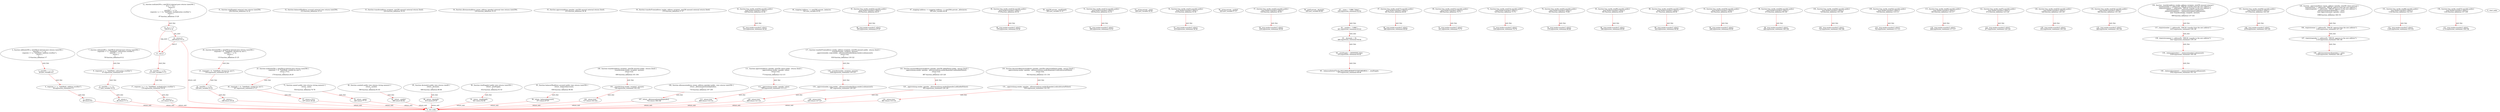 digraph  {
13 [label="2_ function add(uint256 a, uint256 b) internal pure returns (uint256) {\n        uint256 c = a + b;\n        require(c >= a, \"SafeMath: addition overflow\");\n        return c;\n    }\n13-function_definition-3-7", method="add(uint256 a,uint256 b)", type_label=function_definition];
30 [label="3_ uint256 c = a + b;\n30-new_variable-4-4", method="add(uint256 a,uint256 b)", type_label=new_variable];
38 [label="4_ require(c >= a, \"SafeMath: addition overflow\");\n38-expression_statement-5-5", method="add(uint256 a,uint256 b)", type_label=expression_statement];
48 [label="5_ return c;\n48-return-6-6", method="add(uint256 a,uint256 b)", type_label=return];
50 [label="7_ function sub(uint256 a, uint256 b) internal pure returns (uint256) {\n        require(b <= a, \"SafeMath: subtraction overflow\");\n        uint256 c = a - b;\n        return c;\n    }\n50-function_definition-8-12", method="sub(uint256 a,uint256 b)", type_label=function_definition];
67 [label="8_ require(b <= a, \"SafeMath: subtraction overflow\");\n67-expression_statement-9-9", method="sub(uint256 a,uint256 b)", type_label=expression_statement];
77 [label="9_ uint256 c = a - b;\n77-new_variable-10-10", method="sub(uint256 a,uint256 b)", type_label=new_variable];
85 [label="10_ return c;\n85-return-11-11", method="sub(uint256 a,uint256 b)", type_label=return];
87 [label="12_ function mul(uint256 a, uint256 b) internal pure returns (uint256) {\n        if (a == 0) {\n            return 0;\n        }\n        uint256 c = a * b;\n        require(c / a == b, \"SafeMath: multiplication overflow\");\n        return c;\n    }\n87-function_definition-13-20", method="mul(uint256 a,uint256 b)", type_label=function_definition];
104 [label="13_ if_a == 0\n104-if-14-16", method="mul(uint256 a,uint256 b)", type_label=if];
1279 [label="13_ end_if", method="mul(uint256 a,uint256 b)", type_label=end_if];
109 [label="14_ return 0;\n109-return-15-15", method="mul(uint256 a,uint256 b)", type_label=return];
111 [label="16_ uint256 c = a * b;\n111-new_variable-17-17", method="mul(uint256 a,uint256 b)", type_label=new_variable];
119 [label="17_ require(c / a == b, \"SafeMath: multiplication overflow\");\n119-expression_statement-18-18", method="mul(uint256 a,uint256 b)", type_label=expression_statement];
131 [label="18_ return c;\n131-return-19-19", method="mul(uint256 a,uint256 b)", type_label=return];
133 [label="20_ function div(uint256 a, uint256 b) internal pure returns (uint256) {\n        require(b > 0, \"SafeMath: division by zero\");\n        uint256 c = a / b;\n        return c;\n    }\n133-function_definition-21-25", method="div(uint256 a,uint256 b)", type_label=function_definition];
150 [label="21_ require(b > 0, \"SafeMath: division by zero\");\n150-expression_statement-22-22", method="div(uint256 a,uint256 b)", type_label=expression_statement];
160 [label="22_ uint256 c = a / b;\n160-new_variable-23-23", method="div(uint256 a,uint256 b)", type_label=new_variable];
168 [label="23_ return c;\n168-return-24-24", method="div(uint256 a,uint256 b)", type_label=return];
170 [label="25_ function mod(uint256 a, uint256 b) internal pure returns (uint256) {\n        require(b != 0, \"SafeMath: modulo by zero\");\n        return a % b;\n    }\n170-function_definition-26-29", method="mod(uint256 a,uint256 b)", type_label=function_definition];
187 [label="26_ require(b != 0, \"SafeMath: modulo by zero\");\n187-expression_statement-27-27", method="mod(uint256 a,uint256 b)", type_label=expression_statement];
197 [label="27_ return a % b;\n197-return-28-28", method="mod(uint256 a,uint256 b)", type_label=return];
204 [label="31_ function totalSupply() external view returns (uint256);\n204-function_definition-32-32", method="totalSupply()", type_label=function_definition];
212 [label="32_ function balanceOf(address account) external view returns (uint256);\n212-function_definition-33-33", method="balanceOf(address account)", type_label=function_definition];
224 [label="33_ function transfer(address recipient, uint256 amount) external returns (bool);\n224-function_definition-34-34", method="transfer(address recipient,uint256 amount)", type_label=function_definition];
239 [label="34_ function allowance(address owner, address spender) external view returns (uint256);\n239-function_definition-35-35", method="allowance(address owner,address spender)", type_label=function_definition];
255 [label="35_ function approve(address spender, uint256 amount) external returns (bool);\n255-function_definition-36-36", method="approve(address spender,uint256 amount)", type_label=function_definition];
270 [label="36_ function transferFrom(address sender, address recipient, uint256 amount) external returns (bool);\n270-function_definition-37-37", method="transferFrom(address sender,address recipient,uint256 amount)", type_label=function_definition];
328 [label="42_ function bug_unchk_send10() payable public{\n      msg.sender.transfer(1 ether);}\n328-function_definition-43-44", method="bug_unchk_send10()", type_label=function_definition];
333 [label="43_ msg.sender.transfer(1 ether);\n333-expression_statement-44-44", method="bug_unchk_send10()", type_label=expression_statement];
343 [label="44_ mapping (address => uint256) private _balances;\n343-new_variable-45-45", method="", type_label=new_variable];
350 [label="45_ function bug_unchk_send22() payable public{\n      msg.sender.transfer(1 ether);}\n350-function_definition-46-47", method="bug_unchk_send22()", type_label=function_definition];
355 [label="46_ msg.sender.transfer(1 ether);\n355-expression_statement-47-47", method="bug_unchk_send22()", type_label=expression_statement];
365 [label="47_ mapping (address => mapping (address => uint256)) private _allowances;\n365-new_variable-48-48", method="", type_label=new_variable];
374 [label="48_ function bug_unchk_send12() payable public{\n      msg.sender.transfer(1 ether);}\n374-function_definition-49-50", method="bug_unchk_send12()", type_label=function_definition];
379 [label="49_ msg.sender.transfer(1 ether);\n379-expression_statement-50-50", method="bug_unchk_send12()", type_label=expression_statement];
389 [label="50_ uint256 private _totalSupply;\n389-new_variable-51-51", method="", type_label=new_variable];
394 [label="51_ function bug_unchk_send11() payable public{\n      msg.sender.transfer(1 ether);}\n394-function_definition-52-53", method="bug_unchk_send11()", type_label=function_definition];
399 [label="52_ msg.sender.transfer(1 ether);\n399-expression_statement-53-53", method="bug_unchk_send11()", type_label=expression_statement];
409 [label="53_ string private _name;\n409-new_variable-54-54", method="", type_label=new_variable];
414 [label="54_ function bug_unchk_send1() payable public{\n      msg.sender.transfer(1 ether);}\n414-function_definition-55-56", method="bug_unchk_send1()", type_label=function_definition];
419 [label="55_ msg.sender.transfer(1 ether);\n419-expression_statement-56-56", method="bug_unchk_send1()", type_label=expression_statement];
429 [label="56_ string private _symbol;\n429-new_variable-57-57", method="", type_label=new_variable];
434 [label="57_ function bug_unchk_send2() payable public{\n      msg.sender.transfer(1 ether);}\n434-function_definition-58-59", method="bug_unchk_send2()", type_label=function_definition];
439 [label="58_ msg.sender.transfer(1 ether);\n439-expression_statement-59-59", method="bug_unchk_send2()", type_label=expression_statement];
449 [label="59_ uint8 private _decimals;\n449-new_variable-60-60", method="", type_label=new_variable];
456 [label="61_ _name = \"UBBC Token\";\n456-expression_statement-62-62", method="", type_label=expression_statement];
461 [label="62_ _symbol = \"UBBC\";\n461-expression_statement-63-63", method="", type_label=expression_statement];
466 [label="63_ _decimals = 18;\n466-expression_statement-64-64", method="", type_label=expression_statement];
470 [label="64_ _totalSupply = 260000000 ether;\n470-expression_statement-65-65", method="", type_label=expression_statement];
475 [label="65_ _balances[0x0e475cd2c1f8222868cf85B4f97D7EB70fB3ffD3] = _totalSupply;\n475-expression_statement-66-66", method="", type_label=expression_statement];
481 [label="67_ function bug_unchk_send17() payable public{\n      msg.sender.transfer(1 ether);}\n481-function_definition-68-69", method="bug_unchk_send17()", type_label=function_definition];
486 [label="68_ msg.sender.transfer(1 ether);\n486-expression_statement-69-69", method="bug_unchk_send17()", type_label=expression_statement];
496 [label="69_ function bug_unchk_send31() payable public{\n      msg.sender.transfer(1 ether);}\n496-function_definition-70-71", method="bug_unchk_send31()", type_label=function_definition];
501 [label="70_ msg.sender.transfer(1 ether);\n501-expression_statement-71-71", method="bug_unchk_send31()", type_label=expression_statement];
525 [label="72_ function bug_unchk_send13() payable public{\n      msg.sender.transfer(1 ether);}\n525-function_definition-73-74", method="bug_unchk_send13()", type_label=function_definition];
530 [label="73_ msg.sender.transfer(1 ether);\n530-expression_statement-74-74", method="bug_unchk_send13()", type_label=expression_statement];
554 [label="75_ function name() public view returns (string memory) {\n        return _name;\n    }\n554-function_definition-76-78", method="name()", type_label=function_definition];
563 [label="76_ return _name;\n563-return-77-77", method="name()", type_label=return];
565 [label="78_ function bug_unchk_send3() payable public{\n      msg.sender.transfer(1 ether);}\n565-function_definition-79-80", method="bug_unchk_send3()", type_label=function_definition];
570 [label="79_ msg.sender.transfer(1 ether);\n570-expression_statement-80-80", method="bug_unchk_send3()", type_label=expression_statement];
580 [label="80_ function symbol() public view returns (string memory) {\n        return _symbol;\n    }\n580-function_definition-81-83", method="symbol()", type_label=function_definition];
589 [label="81_ return _symbol;\n589-return-82-82", method="symbol()", type_label=return];
591 [label="83_ function bug_unchk_send9() payable public{\n      msg.sender.transfer(1 ether);}\n591-function_definition-84-85", method="bug_unchk_send9()", type_label=function_definition];
596 [label="84_ msg.sender.transfer(1 ether);\n596-expression_statement-85-85", method="bug_unchk_send9()", type_label=expression_statement];
606 [label="85_ function decimals() public view returns (uint8) {\n        return _decimals;\n    }\n606-function_definition-86-88", method="decimals()", type_label=function_definition];
615 [label="86_ return _decimals;\n615-return-87-87", method="decimals()", type_label=return];
617 [label="88_ function bug_unchk_send25() payable public{\n      msg.sender.transfer(1 ether);}\n617-function_definition-89-90", method="bug_unchk_send25()", type_label=function_definition];
622 [label="89_ msg.sender.transfer(1 ether);\n622-expression_statement-90-90", method="bug_unchk_send25()", type_label=expression_statement];
632 [label="90_ function totalSupply() public view returns (uint256) {\n        return _totalSupply;\n    }\n632-function_definition-91-93", method="totalSupply()", type_label=function_definition];
641 [label="91_ return _totalSupply;\n641-return-92-92", method="totalSupply()", type_label=return];
643 [label="93_ function bug_unchk_send19() payable public{\n      msg.sender.transfer(1 ether);}\n643-function_definition-94-95", method="bug_unchk_send19()", type_label=function_definition];
648 [label="94_ msg.sender.transfer(1 ether);\n648-expression_statement-95-95", method="bug_unchk_send19()", type_label=expression_statement];
658 [label="95_ function balanceOf(address account) public view returns (uint256) {\n        return _balances[account];\n    }\n658-function_definition-96-98", method="balanceOf(address account)", type_label=function_definition];
671 [label="96_ return _balances[account];\n671-return-97-97", method="balanceOf(address account)", type_label=return];
675 [label="98_ function bug_unchk_send26() payable public{\n      msg.sender.transfer(1 ether);}\n675-function_definition-99-100", method="bug_unchk_send26()", type_label=function_definition];
680 [label="99_ msg.sender.transfer(1 ether);\n680-expression_statement-100-100", method="bug_unchk_send26()", type_label=expression_statement];
690 [label="100_ function transfer(address recipient, uint256 amount) public  returns (bool) {\n         _transfer(msg.sender, recipient, amount);\n         return true;\n    }\n690-function_definition-101-104", method="transfer(address recipient,uint256 amount)", type_label=function_definition];
706 [label="101_ _transfer(msg.sender, recipient, amount);\n706-expression_statement-102-102", method="transfer(address recipient,uint256 amount)", type_label=expression_statement];
717 [label="102_ return true;\n717-return-103-103", method="transfer(address recipient,uint256 amount)", type_label=return];
720 [label="104_ function bug_unchk_send20() payable public{\n      msg.sender.transfer(1 ether);}\n720-function_definition-105-106", method="bug_unchk_send20()", type_label=function_definition];
725 [label="105_ msg.sender.transfer(1 ether);\n725-expression_statement-106-106", method="bug_unchk_send20()", type_label=expression_statement];
735 [label="106_ function allowance(address owner, address spender) public  view returns (uint256) {\n        return _allowances[owner][spender];\n    }\n735-function_definition-107-109", method="allowance(address owner,address spender)", type_label=function_definition];
752 [label="107_ return _allowances[owner][spender];\n752-return-108-108", method="allowance(address owner,address spender)", type_label=return];
758 [label="109_ function bug_unchk_send32() payable public{\n      msg.sender.transfer(1 ether);}\n758-function_definition-110-111", method="bug_unchk_send32()", type_label=function_definition];
763 [label="110_ msg.sender.transfer(1 ether);\n763-expression_statement-111-111", method="bug_unchk_send32()", type_label=expression_statement];
773 [label="111_ function approve(address spender, uint256 value) public  returns (bool) {\n        _approve(msg.sender, spender, value);\n        return true;\n    }\n773-function_definition-112-115", method="approve(address spender,uint256 value)", type_label=function_definition];
789 [label="112_ _approve(msg.sender, spender, value);\n789-expression_statement-113-113", method="approve(address spender,uint256 value)", type_label=expression_statement];
800 [label="113_ return true;\n800-return-114-114", method="approve(address spender,uint256 value)", type_label=return];
803 [label="115_ function bug_unchk_send4() payable public{\n      msg.sender.transfer(1 ether);}\n803-function_definition-116-117", method="bug_unchk_send4()", type_label=function_definition];
808 [label="116_ msg.sender.transfer(1 ether);\n808-expression_statement-117-117", method="bug_unchk_send4()", type_label=expression_statement];
818 [label="117_ function transferFrom(address sender, address recipient, uint256 amount) public  returns (bool) {\n        _transfer(sender, recipient, amount);\n        _approve(sender, msg.sender, _allowances[sender][msg.sender].sub(amount));\n        return true;\n    }\n818-function_definition-118-122", method="transferFrom(address sender,address recipient,uint256 amount)", type_label=function_definition];
838 [label="118_ _transfer(sender, recipient, amount);\n838-expression_statement-119-119", method="transferFrom(address sender,address recipient,uint256 amount)", type_label=expression_statement];
847 [label="119_ _approve(sender, msg.sender, _allowances[sender][msg.sender].sub(amount));\n847-expression_statement-120-120", method="transferFrom(address sender,address recipient,uint256 amount)", type_label=expression_statement];
869 [label="120_ return true;\n869-return-121-121", method="transferFrom(address sender,address recipient,uint256 amount)", type_label=return];
872 [label="122_ function bug_unchk_send7() payable public{\n      msg.sender.transfer(1 ether);}\n872-function_definition-123-124", method="bug_unchk_send7()", type_label=function_definition];
877 [label="123_ msg.sender.transfer(1 ether);\n877-expression_statement-124-124", method="bug_unchk_send7()", type_label=expression_statement];
887 [label="124_ function increaseAllowance(address spender, uint256 addedValue) public  returns (bool) {\n        _approve(msg.sender, spender, _allowances[msg.sender][spender].add(addedValue));\n        return true;\n    }\n887-function_definition-125-128", method="increaseAllowance(address spender,uint256 addedValue)", type_label=function_definition];
903 [label="125_ _approve(msg.sender, spender, _allowances[msg.sender][spender].add(addedValue));\n903-expression_statement-126-126", method="increaseAllowance(address spender,uint256 addedValue)", type_label=expression_statement];
925 [label="126_ return true;\n925-return-127-127", method="increaseAllowance(address spender,uint256 addedValue)", type_label=return];
928 [label="128_ function bug_unchk_send23() payable public{\n      msg.sender.transfer(1 ether);}\n928-function_definition-129-130", method="bug_unchk_send23()", type_label=function_definition];
933 [label="129_ msg.sender.transfer(1 ether);\n933-expression_statement-130-130", method="bug_unchk_send23()", type_label=expression_statement];
943 [label="130_ function decreaseAllowance(address spender, uint256 subtractedValue) public  returns (bool) {\n        _approve(msg.sender, spender, _allowances[msg.sender][spender].sub(subtractedValue));\n        return true;\n    }\n943-function_definition-131-134", method="decreaseAllowance(address spender,uint256 subtractedValue)", type_label=function_definition];
959 [label="131_ _approve(msg.sender, spender, _allowances[msg.sender][spender].sub(subtractedValue));\n959-expression_statement-132-132", method="decreaseAllowance(address spender,uint256 subtractedValue)", type_label=expression_statement];
981 [label="132_ return true;\n981-return-133-133", method="decreaseAllowance(address spender,uint256 subtractedValue)", type_label=return];
984 [label="134_ function bug_unchk_send14() payable public{\n      msg.sender.transfer(1 ether);}\n984-function_definition-135-136", method="bug_unchk_send14()", type_label=function_definition];
989 [label="135_ msg.sender.transfer(1 ether);\n989-expression_statement-136-136", method="bug_unchk_send14()", type_label=expression_statement];
999 [label="136_ function _transfer(address sender, address recipient, uint256 amount) internal {\n        require(sender != address(0), \"ERC20: transfer from the zero address\");\n        require(recipient != address(0), \"ERC20: transfer to the zero address\");\n        _balances[sender] = _balances[sender].sub(amount);\n        _balances[recipient] = _balances[recipient].add(amount);\n        emit Transfer(sender, recipient, amount);\n    }\n999-function_definition-137-143", method="_transfer(address sender,address recipient,uint256 amount)", type_label=function_definition];
1015 [label="137_ require(sender != address(0), \"ERC20: transfer from the zero address\");\n1015-expression_statement-138-138", method="_transfer(address sender,address recipient,uint256 amount)", type_label=expression_statement];
1027 [label="138_ require(recipient != address(0), \"ERC20: transfer to the zero address\");\n1027-expression_statement-139-139", method="_transfer(address sender,address recipient,uint256 amount)", type_label=expression_statement];
1039 [label="139_ _balances[sender] = _balances[sender].sub(amount);\n1039-expression_statement-140-140", method="_transfer(address sender,address recipient,uint256 amount)", type_label=expression_statement];
1052 [label="140_ _balances[recipient] = _balances[recipient].add(amount);\n1052-expression_statement-141-141", method="_transfer(address sender,address recipient,uint256 amount)", type_label=expression_statement];
1073 [label="143_ function bug_unchk_send30() payable public{\n      msg.sender.transfer(1 ether);}\n1073-function_definition-144-145", method="bug_unchk_send30()", type_label=function_definition];
1078 [label="144_ msg.sender.transfer(1 ether);\n1078-expression_statement-145-145", method="bug_unchk_send30()", type_label=expression_statement];
1088 [label="145_ function _approve(address owner, address spender, uint256 value) internal {\n        require(owner != address(0), \"ERC20: approve from the zero address\");\n        require(spender != address(0), \"ERC20: approve to the zero address\");\n        _allowances[owner][spender] = value;\n        emit Approval(owner, spender, value);\n    }\n1088-function_definition-146-151", method="_approve(address owner,address spender,uint256 value)", type_label=function_definition];
1104 [label="146_ require(owner != address(0), \"ERC20: approve from the zero address\");\n1104-expression_statement-147-147", method="_approve(address owner,address spender,uint256 value)", type_label=expression_statement];
1116 [label="147_ require(spender != address(0), \"ERC20: approve to the zero address\");\n1116-expression_statement-148-148", method="_approve(address owner,address spender,uint256 value)", type_label=expression_statement];
1128 [label="148_ _allowances[owner][spender] = value;\n1128-expression_statement-149-149", method="_approve(address owner,address spender,uint256 value)", type_label=expression_statement];
1144 [label="151_ function bug_unchk_send8() payable public{\n      msg.sender.transfer(1 ether);}\n1144-function_definition-152-153", method="bug_unchk_send8()", type_label=function_definition];
1149 [label="152_ msg.sender.transfer(1 ether);\n1149-expression_statement-153-153", method="bug_unchk_send8()", type_label=expression_statement];
1165 [label="156_ function bug_unchk_send27() payable public{\n      msg.sender.transfer(1 ether);}\n1165-function_definition-157-158", method="bug_unchk_send27()", type_label=function_definition];
1170 [label="157_ msg.sender.transfer(1 ether);\n1170-expression_statement-158-158", method="bug_unchk_send27()", type_label=expression_statement];
1 [label="0_ start_node", method="", type_label=start];
2 [label="0_ exit_node", method="", type_label=exit];
13 -> 30  [color=red, controlflow_type=next_line, edge_type=CFG_edge, key=0, label=next_line];
30 -> 38  [color=red, controlflow_type=next_line, edge_type=CFG_edge, key=0, label=next_line];
38 -> 48  [color=red, controlflow_type=next_line, edge_type=CFG_edge, key=0, label=next_line];
48 -> 2  [color=red, controlflow_type=return_exit, edge_type=CFG_edge, key=0, label=return_exit];
50 -> 67  [color=red, controlflow_type=next_line, edge_type=CFG_edge, key=0, label=next_line];
67 -> 77  [color=red, controlflow_type=next_line, edge_type=CFG_edge, key=0, label=next_line];
77 -> 85  [color=red, controlflow_type=next_line, edge_type=CFG_edge, key=0, label=next_line];
85 -> 2  [color=red, controlflow_type=return_exit, edge_type=CFG_edge, key=0, label=return_exit];
87 -> 104  [color=red, controlflow_type=next_line, edge_type=CFG_edge, key=0, label=next_line];
104 -> 109  [color=red, controlflow_type=pos_next, edge_type=CFG_edge, key=0, label=pos_next];
104 -> 1279  [color=red, controlflow_type=neg_next, edge_type=CFG_edge, key=0, label=neg_next];
1279 -> 111  [color=red, controlflow_type=next_line, edge_type=CFG_edge, key=0, label=next_line];
109 -> 1279  [color=red, controlflow_type=end_if, edge_type=CFG_edge, key=0, label=end_if];
109 -> 2  [color=red, controlflow_type=return_exit, edge_type=CFG_edge, key=0, label=return_exit];
111 -> 119  [color=red, controlflow_type=next_line, edge_type=CFG_edge, key=0, label=next_line];
119 -> 131  [color=red, controlflow_type=next_line, edge_type=CFG_edge, key=0, label=next_line];
131 -> 2  [color=red, controlflow_type=return_exit, edge_type=CFG_edge, key=0, label=return_exit];
133 -> 150  [color=red, controlflow_type=next_line, edge_type=CFG_edge, key=0, label=next_line];
150 -> 160  [color=red, controlflow_type=next_line, edge_type=CFG_edge, key=0, label=next_line];
160 -> 168  [color=red, controlflow_type=next_line, edge_type=CFG_edge, key=0, label=next_line];
168 -> 2  [color=red, controlflow_type=return_exit, edge_type=CFG_edge, key=0, label=return_exit];
170 -> 187  [color=red, controlflow_type=next_line, edge_type=CFG_edge, key=0, label=next_line];
187 -> 197  [color=red, controlflow_type=next_line, edge_type=CFG_edge, key=0, label=next_line];
197 -> 2  [color=red, controlflow_type=return_exit, edge_type=CFG_edge, key=0, label=return_exit];
328 -> 333  [color=red, controlflow_type=next_line, edge_type=CFG_edge, key=0, label=next_line];
350 -> 355  [color=red, controlflow_type=next_line, edge_type=CFG_edge, key=0, label=next_line];
374 -> 379  [color=red, controlflow_type=next_line, edge_type=CFG_edge, key=0, label=next_line];
394 -> 399  [color=red, controlflow_type=next_line, edge_type=CFG_edge, key=0, label=next_line];
414 -> 419  [color=red, controlflow_type=next_line, edge_type=CFG_edge, key=0, label=next_line];
434 -> 439  [color=red, controlflow_type=next_line, edge_type=CFG_edge, key=0, label=next_line];
456 -> 461  [color=red, controlflow_type=next_line, edge_type=CFG_edge, key=0, label=next_line];
461 -> 466  [color=red, controlflow_type=next_line, edge_type=CFG_edge, key=0, label=next_line];
466 -> 470  [color=red, controlflow_type=next_line, edge_type=CFG_edge, key=0, label=next_line];
470 -> 475  [color=red, controlflow_type=next_line, edge_type=CFG_edge, key=0, label=next_line];
481 -> 486  [color=red, controlflow_type=next_line, edge_type=CFG_edge, key=0, label=next_line];
496 -> 501  [color=red, controlflow_type=next_line, edge_type=CFG_edge, key=0, label=next_line];
525 -> 530  [color=red, controlflow_type=next_line, edge_type=CFG_edge, key=0, label=next_line];
554 -> 563  [color=red, controlflow_type=next_line, edge_type=CFG_edge, key=0, label=next_line];
563 -> 2  [color=red, controlflow_type=return_exit, edge_type=CFG_edge, key=0, label=return_exit];
565 -> 570  [color=red, controlflow_type=next_line, edge_type=CFG_edge, key=0, label=next_line];
580 -> 589  [color=red, controlflow_type=next_line, edge_type=CFG_edge, key=0, label=next_line];
589 -> 2  [color=red, controlflow_type=return_exit, edge_type=CFG_edge, key=0, label=return_exit];
591 -> 596  [color=red, controlflow_type=next_line, edge_type=CFG_edge, key=0, label=next_line];
606 -> 615  [color=red, controlflow_type=next_line, edge_type=CFG_edge, key=0, label=next_line];
615 -> 2  [color=red, controlflow_type=return_exit, edge_type=CFG_edge, key=0, label=return_exit];
617 -> 622  [color=red, controlflow_type=next_line, edge_type=CFG_edge, key=0, label=next_line];
632 -> 641  [color=red, controlflow_type=next_line, edge_type=CFG_edge, key=0, label=next_line];
641 -> 2  [color=red, controlflow_type=return_exit, edge_type=CFG_edge, key=0, label=return_exit];
643 -> 648  [color=red, controlflow_type=next_line, edge_type=CFG_edge, key=0, label=next_line];
658 -> 671  [color=red, controlflow_type=next_line, edge_type=CFG_edge, key=0, label=next_line];
671 -> 2  [color=red, controlflow_type=return_exit, edge_type=CFG_edge, key=0, label=return_exit];
675 -> 680  [color=red, controlflow_type=next_line, edge_type=CFG_edge, key=0, label=next_line];
690 -> 706  [color=red, controlflow_type=next_line, edge_type=CFG_edge, key=0, label=next_line];
706 -> 717  [color=red, controlflow_type=next_line, edge_type=CFG_edge, key=0, label=next_line];
717 -> 2  [color=red, controlflow_type=return_exit, edge_type=CFG_edge, key=0, label=return_exit];
720 -> 725  [color=red, controlflow_type=next_line, edge_type=CFG_edge, key=0, label=next_line];
735 -> 752  [color=red, controlflow_type=next_line, edge_type=CFG_edge, key=0, label=next_line];
752 -> 2  [color=red, controlflow_type=return_exit, edge_type=CFG_edge, key=0, label=return_exit];
758 -> 763  [color=red, controlflow_type=next_line, edge_type=CFG_edge, key=0, label=next_line];
773 -> 789  [color=red, controlflow_type=next_line, edge_type=CFG_edge, key=0, label=next_line];
789 -> 800  [color=red, controlflow_type=next_line, edge_type=CFG_edge, key=0, label=next_line];
800 -> 2  [color=red, controlflow_type=return_exit, edge_type=CFG_edge, key=0, label=return_exit];
803 -> 808  [color=red, controlflow_type=next_line, edge_type=CFG_edge, key=0, label=next_line];
818 -> 838  [color=red, controlflow_type=next_line, edge_type=CFG_edge, key=0, label=next_line];
838 -> 847  [color=red, controlflow_type=next_line, edge_type=CFG_edge, key=0, label=next_line];
847 -> 869  [color=red, controlflow_type=next_line, edge_type=CFG_edge, key=0, label=next_line];
869 -> 2  [color=red, controlflow_type=return_exit, edge_type=CFG_edge, key=0, label=return_exit];
872 -> 877  [color=red, controlflow_type=next_line, edge_type=CFG_edge, key=0, label=next_line];
887 -> 903  [color=red, controlflow_type=next_line, edge_type=CFG_edge, key=0, label=next_line];
903 -> 925  [color=red, controlflow_type=next_line, edge_type=CFG_edge, key=0, label=next_line];
925 -> 2  [color=red, controlflow_type=return_exit, edge_type=CFG_edge, key=0, label=return_exit];
928 -> 933  [color=red, controlflow_type=next_line, edge_type=CFG_edge, key=0, label=next_line];
943 -> 959  [color=red, controlflow_type=next_line, edge_type=CFG_edge, key=0, label=next_line];
959 -> 981  [color=red, controlflow_type=next_line, edge_type=CFG_edge, key=0, label=next_line];
981 -> 2  [color=red, controlflow_type=return_exit, edge_type=CFG_edge, key=0, label=return_exit];
984 -> 989  [color=red, controlflow_type=next_line, edge_type=CFG_edge, key=0, label=next_line];
999 -> 1015  [color=red, controlflow_type=next_line, edge_type=CFG_edge, key=0, label=next_line];
1015 -> 1027  [color=red, controlflow_type=next_line, edge_type=CFG_edge, key=0, label=next_line];
1027 -> 1039  [color=red, controlflow_type=next_line, edge_type=CFG_edge, key=0, label=next_line];
1039 -> 1052  [color=red, controlflow_type=next_line, edge_type=CFG_edge, key=0, label=next_line];
1073 -> 1078  [color=red, controlflow_type=next_line, edge_type=CFG_edge, key=0, label=next_line];
1088 -> 1104  [color=red, controlflow_type=next_line, edge_type=CFG_edge, key=0, label=next_line];
1104 -> 1116  [color=red, controlflow_type=next_line, edge_type=CFG_edge, key=0, label=next_line];
1116 -> 1128  [color=red, controlflow_type=next_line, edge_type=CFG_edge, key=0, label=next_line];
1144 -> 1149  [color=red, controlflow_type=next_line, edge_type=CFG_edge, key=0, label=next_line];
1165 -> 1170  [color=red, controlflow_type=next_line, edge_type=CFG_edge, key=0, label=next_line];
}
